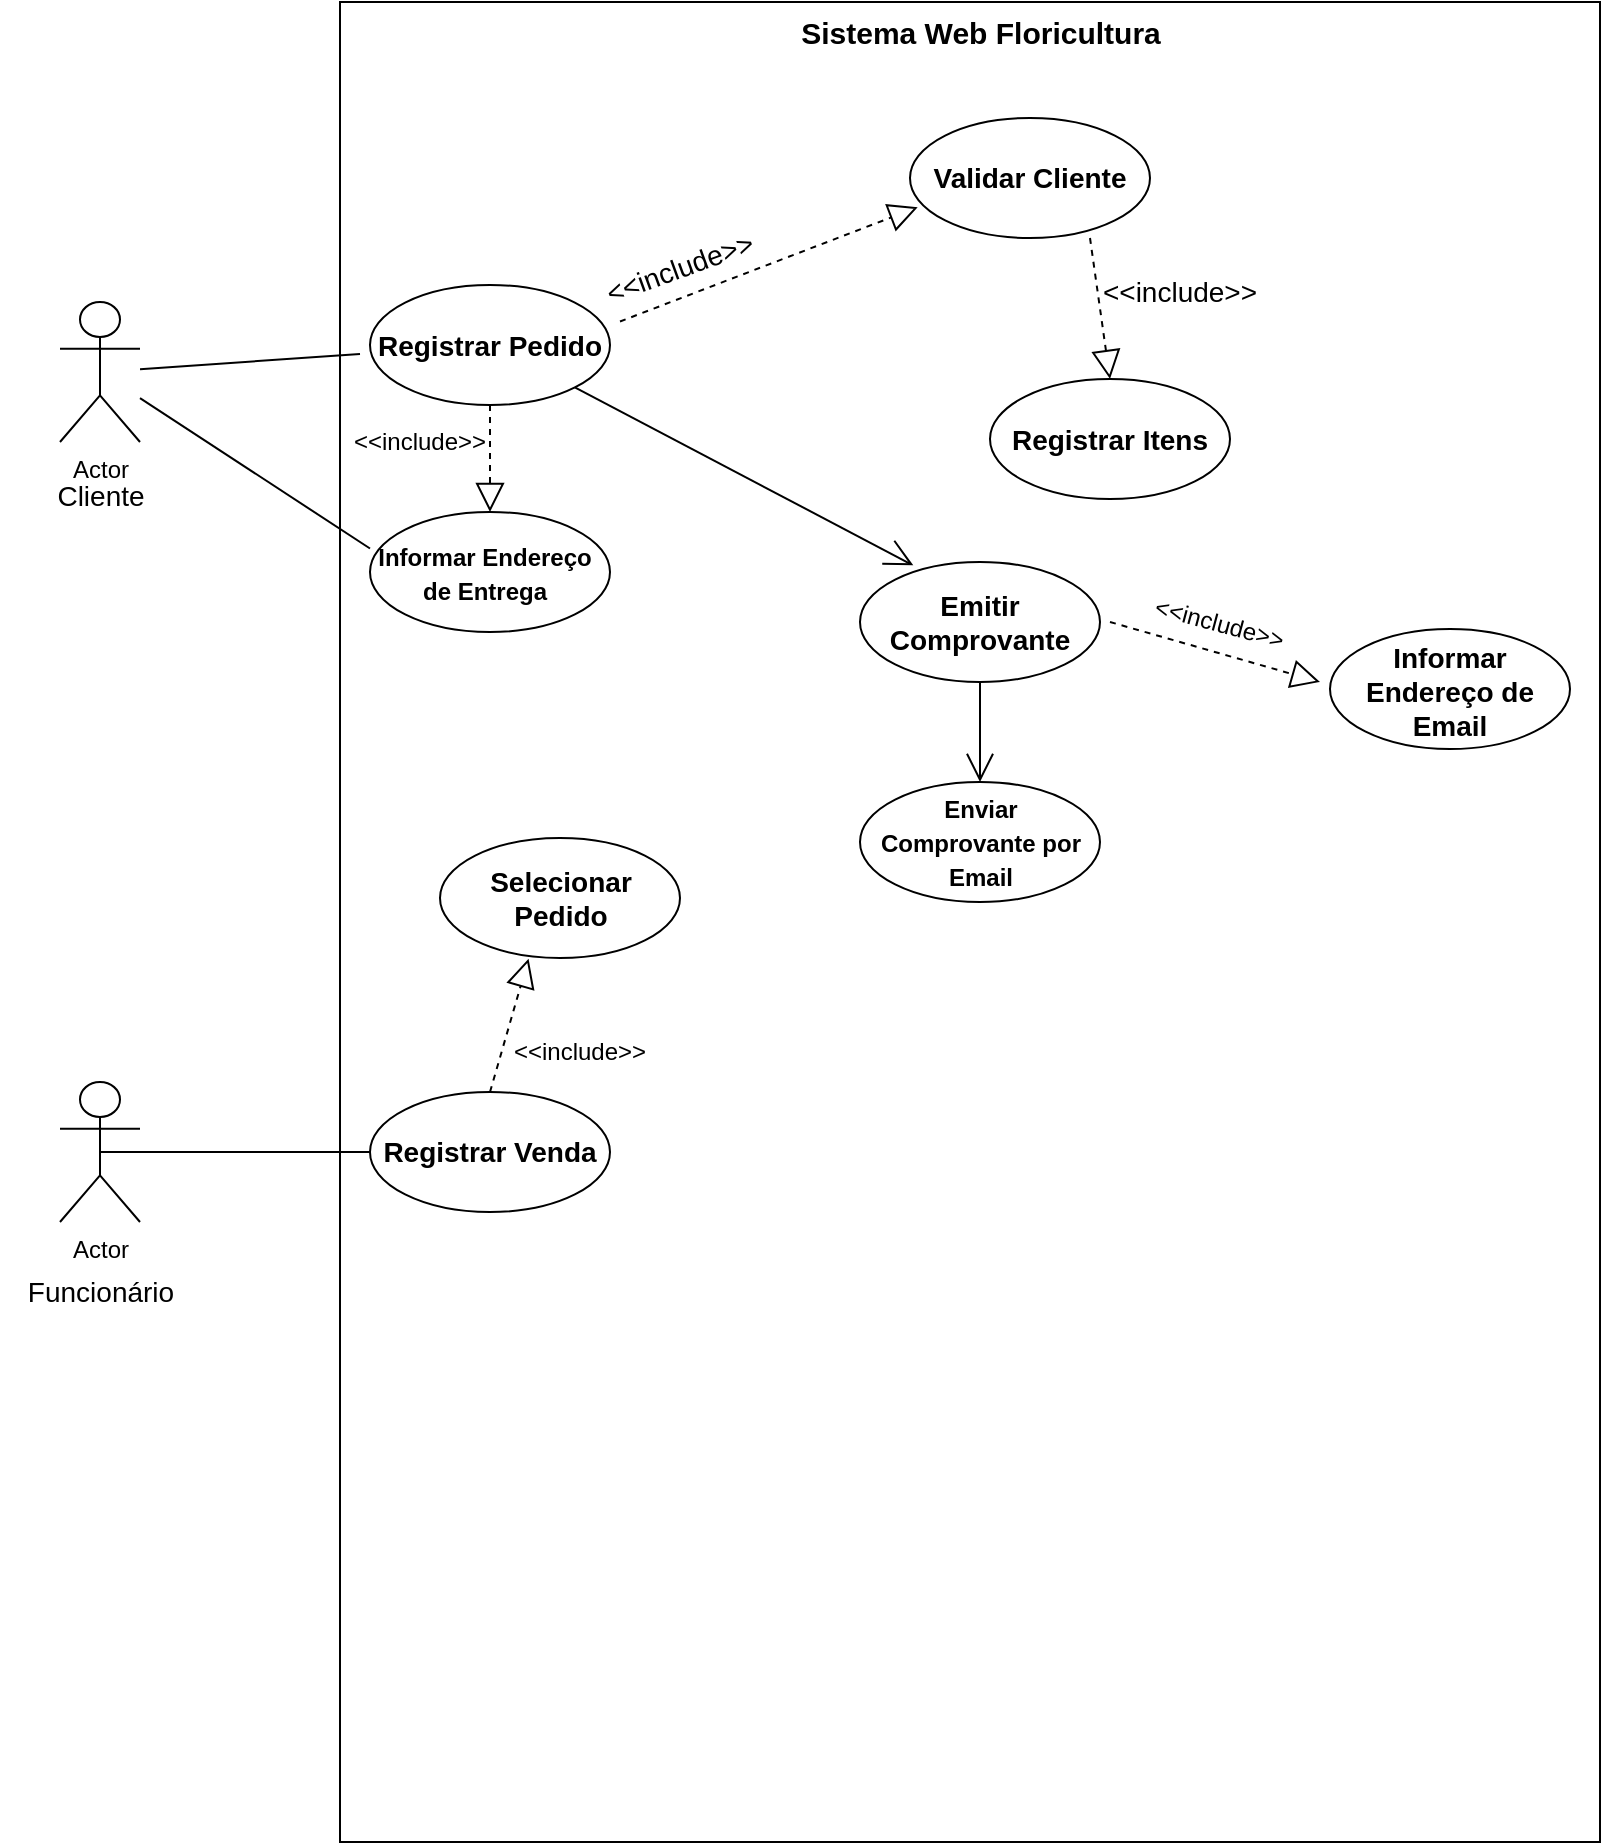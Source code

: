 <mxfile version="20.3.6" type="github">
  <diagram id="ySwgqTaHbjDfsgsV0W49" name="Página-1">
    <mxGraphModel dx="872" dy="515" grid="1" gridSize="10" guides="1" tooltips="1" connect="1" arrows="1" fold="1" page="1" pageScale="1" pageWidth="827" pageHeight="1169" math="0" shadow="0">
      <root>
        <mxCell id="0" />
        <mxCell id="1" parent="0" />
        <mxCell id="0LWsRs8Bbd5ChcIZkb-z-37" value="" style="html=1;fontSize=12;fillColor=default;" vertex="1" parent="1">
          <mxGeometry x="180" y="60" width="630" height="920" as="geometry" />
        </mxCell>
        <mxCell id="0LWsRs8Bbd5ChcIZkb-z-1" value="Actor" style="shape=umlActor;verticalLabelPosition=bottom;verticalAlign=top;html=1;outlineConnect=0;fillColor=default;fontStyle=0" vertex="1" parent="1">
          <mxGeometry x="40" y="210" width="40" height="70" as="geometry" />
        </mxCell>
        <mxCell id="0LWsRs8Bbd5ChcIZkb-z-4" value="" style="ellipse;whiteSpace=wrap;html=1;verticalAlign=top;fontStyle=0;" vertex="1" parent="1">
          <mxGeometry x="195" y="201.5" width="120" height="60" as="geometry" />
        </mxCell>
        <mxCell id="0LWsRs8Bbd5ChcIZkb-z-6" value="Registrar Pedido" style="text;html=1;strokeColor=none;fillColor=none;align=center;verticalAlign=middle;whiteSpace=wrap;rounded=0;fontStyle=1;fontSize=14;" vertex="1" parent="1">
          <mxGeometry x="190" y="208" width="130" height="47" as="geometry" />
        </mxCell>
        <mxCell id="0LWsRs8Bbd5ChcIZkb-z-7" value="" style="endArrow=none;html=1;rounded=0;fontSize=14;" edge="1" parent="1" source="0LWsRs8Bbd5ChcIZkb-z-1" target="0LWsRs8Bbd5ChcIZkb-z-6">
          <mxGeometry width="50" height="50" relative="1" as="geometry">
            <mxPoint x="220" y="280" as="sourcePoint" />
            <mxPoint x="350" y="220" as="targetPoint" />
          </mxGeometry>
        </mxCell>
        <mxCell id="0LWsRs8Bbd5ChcIZkb-z-9" value="" style="ellipse;whiteSpace=wrap;html=1;verticalAlign=top;fontStyle=0;" vertex="1" parent="1">
          <mxGeometry x="465" y="118" width="120" height="60" as="geometry" />
        </mxCell>
        <mxCell id="0LWsRs8Bbd5ChcIZkb-z-10" value="Validar Cliente" style="text;html=1;strokeColor=none;fillColor=none;align=center;verticalAlign=middle;whiteSpace=wrap;rounded=0;fontStyle=1;fontSize=14;" vertex="1" parent="1">
          <mxGeometry x="460" y="124.5" width="130" height="47" as="geometry" />
        </mxCell>
        <mxCell id="0LWsRs8Bbd5ChcIZkb-z-11" value="&amp;lt;&amp;lt;include&amp;gt;&amp;gt;" style="text;html=1;strokeColor=none;fillColor=none;align=center;verticalAlign=middle;whiteSpace=wrap;rounded=0;fontSize=14;rotation=-20;" vertex="1" parent="1">
          <mxGeometry x="320" y="178" width="60" height="30" as="geometry" />
        </mxCell>
        <mxCell id="0LWsRs8Bbd5ChcIZkb-z-12" value="Cliente" style="text;html=1;align=center;verticalAlign=middle;resizable=0;points=[];autosize=1;strokeColor=none;fillColor=none;fontSize=14;" vertex="1" parent="1">
          <mxGeometry x="25" y="291.5" width="70" height="30" as="geometry" />
        </mxCell>
        <mxCell id="0LWsRs8Bbd5ChcIZkb-z-14" value="" style="endArrow=block;dashed=1;endFill=0;endSize=12;html=1;rounded=0;fontSize=14;exitX=1;exitY=0.25;exitDx=0;exitDy=0;entryX=0.032;entryY=0.744;entryDx=0;entryDy=0;entryPerimeter=0;" edge="1" parent="1" source="0LWsRs8Bbd5ChcIZkb-z-6" target="0LWsRs8Bbd5ChcIZkb-z-9">
          <mxGeometry width="160" relative="1" as="geometry">
            <mxPoint x="430" y="230" as="sourcePoint" />
            <mxPoint x="520" y="150" as="targetPoint" />
          </mxGeometry>
        </mxCell>
        <mxCell id="0LWsRs8Bbd5ChcIZkb-z-15" value="" style="ellipse;whiteSpace=wrap;html=1;verticalAlign=top;fontStyle=0;" vertex="1" parent="1">
          <mxGeometry x="505" y="248.5" width="120" height="60" as="geometry" />
        </mxCell>
        <mxCell id="0LWsRs8Bbd5ChcIZkb-z-16" value="Registrar Itens" style="text;html=1;strokeColor=none;fillColor=none;align=center;verticalAlign=middle;whiteSpace=wrap;rounded=0;fontStyle=1;fontSize=14;" vertex="1" parent="1">
          <mxGeometry x="500" y="255" width="130" height="47" as="geometry" />
        </mxCell>
        <mxCell id="0LWsRs8Bbd5ChcIZkb-z-18" value="" style="ellipse;whiteSpace=wrap;html=1;verticalAlign=top;fontStyle=0;" vertex="1" parent="1">
          <mxGeometry x="195" y="315" width="120" height="60" as="geometry" />
        </mxCell>
        <mxCell id="0LWsRs8Bbd5ChcIZkb-z-17" value="&lt;font style=&quot;font-size: 12px;&quot;&gt;Informar Endereço de Entrega&lt;/font&gt;" style="text;html=1;strokeColor=none;fillColor=none;align=center;verticalAlign=middle;whiteSpace=wrap;rounded=0;fontStyle=1;fontSize=14;" vertex="1" parent="1">
          <mxGeometry x="195" y="321.5" width="115" height="47" as="geometry" />
        </mxCell>
        <mxCell id="0LWsRs8Bbd5ChcIZkb-z-19" value="" style="endArrow=block;dashed=1;endFill=0;endSize=12;html=1;rounded=0;fontSize=14;exitX=0.5;exitY=1;exitDx=0;exitDy=0;entryX=0.5;entryY=0;entryDx=0;entryDy=0;" edge="1" parent="1" source="0LWsRs8Bbd5ChcIZkb-z-4" target="0LWsRs8Bbd5ChcIZkb-z-18">
          <mxGeometry width="160" relative="1" as="geometry">
            <mxPoint x="390.002" y="296.5" as="sourcePoint" />
            <mxPoint x="468.318" y="248.5" as="targetPoint" />
          </mxGeometry>
        </mxCell>
        <mxCell id="0LWsRs8Bbd5ChcIZkb-z-20" value="&lt;font style=&quot;font-size: 12px;&quot;&gt;&amp;lt;&amp;lt;include&amp;gt;&amp;gt;&lt;/font&gt;" style="text;html=1;strokeColor=none;fillColor=none;align=center;verticalAlign=middle;whiteSpace=wrap;rounded=0;fontSize=14;rotation=0;" vertex="1" parent="1">
          <mxGeometry x="190" y="265" width="60" height="27" as="geometry" />
        </mxCell>
        <mxCell id="0LWsRs8Bbd5ChcIZkb-z-21" value="" style="ellipse;whiteSpace=wrap;html=1;verticalAlign=top;fontStyle=0;" vertex="1" parent="1">
          <mxGeometry x="440" y="340" width="120" height="60" as="geometry" />
        </mxCell>
        <mxCell id="0LWsRs8Bbd5ChcIZkb-z-22" value="Emitir Comprovante" style="text;html=1;strokeColor=none;fillColor=none;align=center;verticalAlign=middle;whiteSpace=wrap;rounded=0;fontStyle=1;fontSize=14;" vertex="1" parent="1">
          <mxGeometry x="435" y="346.5" width="130" height="47" as="geometry" />
        </mxCell>
        <mxCell id="0LWsRs8Bbd5ChcIZkb-z-23" value="" style="endArrow=block;dashed=1;endFill=0;endSize=12;html=1;rounded=0;fontSize=14;entryX=0.5;entryY=0;entryDx=0;entryDy=0;exitX=0.75;exitY=1;exitDx=0;exitDy=0;exitPerimeter=0;" edge="1" parent="1" source="0LWsRs8Bbd5ChcIZkb-z-9" target="0LWsRs8Bbd5ChcIZkb-z-15">
          <mxGeometry width="160" relative="1" as="geometry">
            <mxPoint x="560.002" y="228" as="sourcePoint" />
            <mxPoint x="638.318" y="180" as="targetPoint" />
          </mxGeometry>
        </mxCell>
        <mxCell id="0LWsRs8Bbd5ChcIZkb-z-24" value="&amp;lt;&amp;lt;include&amp;gt;&amp;gt;" style="text;html=1;strokeColor=none;fillColor=none;align=center;verticalAlign=middle;whiteSpace=wrap;rounded=0;fontSize=14;rotation=0;" vertex="1" parent="1">
          <mxGeometry x="570" y="190" width="60" height="30" as="geometry" />
        </mxCell>
        <mxCell id="0LWsRs8Bbd5ChcIZkb-z-25" value="" style="endArrow=none;html=1;rounded=0;fontSize=14;entryX=0;entryY=0.25;entryDx=0;entryDy=0;" edge="1" parent="1" source="0LWsRs8Bbd5ChcIZkb-z-1" target="0LWsRs8Bbd5ChcIZkb-z-17">
          <mxGeometry width="50" height="50" relative="1" as="geometry">
            <mxPoint x="200" y="308.5" as="sourcePoint" />
            <mxPoint x="320" y="308.5" as="targetPoint" />
          </mxGeometry>
        </mxCell>
        <mxCell id="0LWsRs8Bbd5ChcIZkb-z-27" value="" style="endArrow=open;endFill=1;endSize=12;html=1;rounded=0;fontSize=12;exitX=1;exitY=1;exitDx=0;exitDy=0;entryX=0.222;entryY=0.028;entryDx=0;entryDy=0;entryPerimeter=0;" edge="1" parent="1" source="0LWsRs8Bbd5ChcIZkb-z-4" target="0LWsRs8Bbd5ChcIZkb-z-21">
          <mxGeometry width="160" relative="1" as="geometry">
            <mxPoint x="420" y="330" as="sourcePoint" />
            <mxPoint x="580" y="330" as="targetPoint" />
          </mxGeometry>
        </mxCell>
        <mxCell id="0LWsRs8Bbd5ChcIZkb-z-28" value="" style="ellipse;whiteSpace=wrap;html=1;verticalAlign=top;fontStyle=0;" vertex="1" parent="1">
          <mxGeometry x="675" y="373.5" width="120" height="60" as="geometry" />
        </mxCell>
        <mxCell id="0LWsRs8Bbd5ChcIZkb-z-29" value="" style="ellipse;whiteSpace=wrap;html=1;verticalAlign=top;fontStyle=0;" vertex="1" parent="1">
          <mxGeometry x="440" y="450" width="120" height="60" as="geometry" />
        </mxCell>
        <mxCell id="0LWsRs8Bbd5ChcIZkb-z-30" value="Informar Endereço de Email" style="text;html=1;strokeColor=none;fillColor=none;align=center;verticalAlign=middle;whiteSpace=wrap;rounded=0;fontStyle=1;fontSize=14;" vertex="1" parent="1">
          <mxGeometry x="680" y="381.5" width="110" height="47" as="geometry" />
        </mxCell>
        <mxCell id="0LWsRs8Bbd5ChcIZkb-z-31" value="" style="endArrow=block;dashed=1;endFill=0;endSize=12;html=1;rounded=0;fontSize=14;exitX=1;exitY=0.5;exitDx=0;exitDy=0;" edge="1" parent="1" source="0LWsRs8Bbd5ChcIZkb-z-22">
          <mxGeometry width="160" relative="1" as="geometry">
            <mxPoint x="670" y="340" as="sourcePoint" />
            <mxPoint x="670" y="400" as="targetPoint" />
          </mxGeometry>
        </mxCell>
        <mxCell id="0LWsRs8Bbd5ChcIZkb-z-32" value="&lt;font style=&quot;font-size: 12px;&quot;&gt;&amp;lt;&amp;lt;include&amp;gt;&amp;gt;&lt;/font&gt;" style="text;html=1;strokeColor=none;fillColor=none;align=center;verticalAlign=middle;whiteSpace=wrap;rounded=0;fontSize=14;rotation=15;" vertex="1" parent="1">
          <mxGeometry x="590" y="356.5" width="60" height="27" as="geometry" />
        </mxCell>
        <mxCell id="0LWsRs8Bbd5ChcIZkb-z-33" value="" style="endArrow=open;endFill=1;endSize=12;html=1;rounded=0;fontSize=12;exitX=0.5;exitY=1;exitDx=0;exitDy=0;" edge="1" parent="1" source="0LWsRs8Bbd5ChcIZkb-z-21">
          <mxGeometry width="160" relative="1" as="geometry">
            <mxPoint x="447.426" y="395.503" as="sourcePoint" />
            <mxPoint x="500" y="450" as="targetPoint" />
          </mxGeometry>
        </mxCell>
        <mxCell id="0LWsRs8Bbd5ChcIZkb-z-34" value="&lt;font style=&quot;font-size: 12px;&quot;&gt;Enviar Comprovante por Email&lt;/font&gt;" style="text;html=1;strokeColor=none;fillColor=none;align=center;verticalAlign=middle;whiteSpace=wrap;rounded=0;fontStyle=1;fontSize=14;" vertex="1" parent="1">
          <mxGeometry x="447.5" y="456.5" width="105" height="47" as="geometry" />
        </mxCell>
        <mxCell id="0LWsRs8Bbd5ChcIZkb-z-39" value="&lt;font style=&quot;font-size: 15px;&quot;&gt;&lt;b&gt;Sistema Web Floricultura&lt;/b&gt;&lt;/font&gt;" style="text;html=1;strokeColor=none;fillColor=none;align=center;verticalAlign=middle;whiteSpace=wrap;rounded=0;fontSize=12;" vertex="1" parent="1">
          <mxGeometry x="403.75" y="60" width="192.5" height="30" as="geometry" />
        </mxCell>
        <mxCell id="0LWsRs8Bbd5ChcIZkb-z-40" value="Actor" style="shape=umlActor;verticalLabelPosition=bottom;verticalAlign=top;html=1;outlineConnect=0;fillColor=default;fontStyle=0" vertex="1" parent="1">
          <mxGeometry x="40" y="600" width="40" height="70" as="geometry" />
        </mxCell>
        <mxCell id="0LWsRs8Bbd5ChcIZkb-z-41" value="Funcionário" style="text;html=1;align=center;verticalAlign=middle;resizable=0;points=[];autosize=1;strokeColor=none;fillColor=none;fontSize=14;" vertex="1" parent="1">
          <mxGeometry x="10" y="690" width="100" height="30" as="geometry" />
        </mxCell>
        <mxCell id="0LWsRs8Bbd5ChcIZkb-z-42" value="" style="ellipse;whiteSpace=wrap;html=1;verticalAlign=top;fontStyle=0;" vertex="1" parent="1">
          <mxGeometry x="195" y="605" width="120" height="60" as="geometry" />
        </mxCell>
        <mxCell id="0LWsRs8Bbd5ChcIZkb-z-44" value="Registrar Venda" style="text;html=1;strokeColor=none;fillColor=none;align=center;verticalAlign=middle;whiteSpace=wrap;rounded=0;fontStyle=1;fontSize=14;" vertex="1" parent="1">
          <mxGeometry x="190" y="611.5" width="130" height="47" as="geometry" />
        </mxCell>
        <mxCell id="0LWsRs8Bbd5ChcIZkb-z-45" value="" style="endArrow=none;html=1;rounded=0;fontSize=15;exitX=0.5;exitY=0.5;exitDx=0;exitDy=0;exitPerimeter=0;entryX=0;entryY=0.5;entryDx=0;entryDy=0;" edge="1" parent="1" source="0LWsRs8Bbd5ChcIZkb-z-40" target="0LWsRs8Bbd5ChcIZkb-z-42">
          <mxGeometry width="50" height="50" relative="1" as="geometry">
            <mxPoint x="400" y="600" as="sourcePoint" />
            <mxPoint x="450" y="550" as="targetPoint" />
          </mxGeometry>
        </mxCell>
        <mxCell id="0LWsRs8Bbd5ChcIZkb-z-46" value="" style="ellipse;whiteSpace=wrap;html=1;fontSize=15;fillColor=default;" vertex="1" parent="1">
          <mxGeometry x="230" y="478" width="120" height="60" as="geometry" />
        </mxCell>
        <mxCell id="0LWsRs8Bbd5ChcIZkb-z-48" value="Selecionar Pedido" style="text;html=1;strokeColor=none;fillColor=none;align=center;verticalAlign=middle;whiteSpace=wrap;rounded=0;fontStyle=1;fontSize=14;" vertex="1" parent="1">
          <mxGeometry x="232.5" y="484.5" width="115" height="47" as="geometry" />
        </mxCell>
        <mxCell id="0LWsRs8Bbd5ChcIZkb-z-50" value="" style="endArrow=block;dashed=1;endFill=0;endSize=12;html=1;rounded=0;fontSize=14;exitX=0.5;exitY=0;exitDx=0;exitDy=0;entryX=0.369;entryY=1.006;entryDx=0;entryDy=0;entryPerimeter=0;" edge="1" parent="1" source="0LWsRs8Bbd5ChcIZkb-z-42" target="0LWsRs8Bbd5ChcIZkb-z-46">
          <mxGeometry width="160" relative="1" as="geometry">
            <mxPoint x="215" y="570" as="sourcePoint" />
            <mxPoint x="320" y="600" as="targetPoint" />
          </mxGeometry>
        </mxCell>
        <mxCell id="0LWsRs8Bbd5ChcIZkb-z-51" value="&lt;font style=&quot;font-size: 12px;&quot;&gt;&amp;lt;&amp;lt;include&amp;gt;&amp;gt;&lt;/font&gt;" style="text;html=1;strokeColor=none;fillColor=none;align=center;verticalAlign=middle;whiteSpace=wrap;rounded=0;fontSize=14;rotation=0;" vertex="1" parent="1">
          <mxGeometry x="270" y="570" width="60" height="27" as="geometry" />
        </mxCell>
      </root>
    </mxGraphModel>
  </diagram>
</mxfile>
